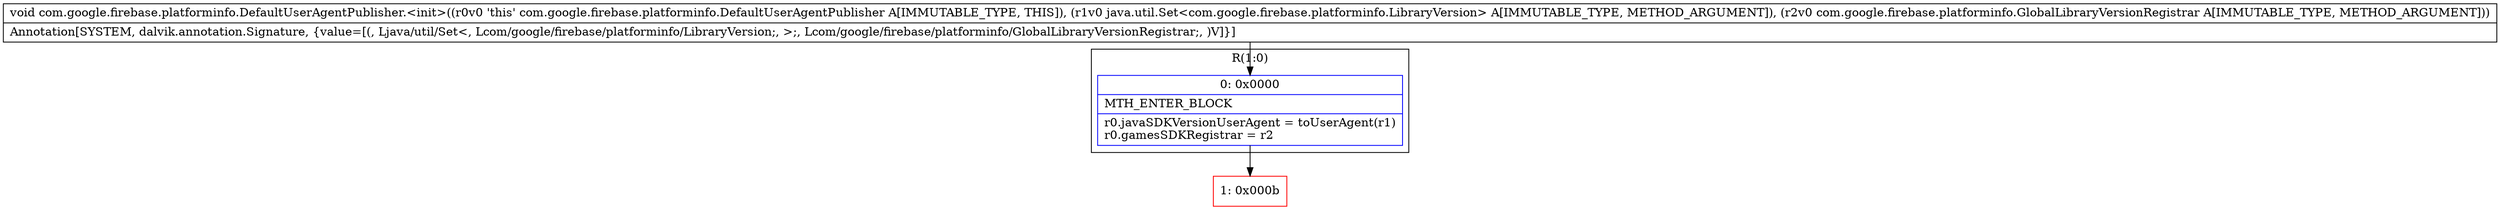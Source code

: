 digraph "CFG forcom.google.firebase.platforminfo.DefaultUserAgentPublisher.\<init\>(Ljava\/util\/Set;Lcom\/google\/firebase\/platforminfo\/GlobalLibraryVersionRegistrar;)V" {
subgraph cluster_Region_1672469938 {
label = "R(1:0)";
node [shape=record,color=blue];
Node_0 [shape=record,label="{0\:\ 0x0000|MTH_ENTER_BLOCK\l|r0.javaSDKVersionUserAgent = toUserAgent(r1)\lr0.gamesSDKRegistrar = r2\l}"];
}
Node_1 [shape=record,color=red,label="{1\:\ 0x000b}"];
MethodNode[shape=record,label="{void com.google.firebase.platforminfo.DefaultUserAgentPublisher.\<init\>((r0v0 'this' com.google.firebase.platforminfo.DefaultUserAgentPublisher A[IMMUTABLE_TYPE, THIS]), (r1v0 java.util.Set\<com.google.firebase.platforminfo.LibraryVersion\> A[IMMUTABLE_TYPE, METHOD_ARGUMENT]), (r2v0 com.google.firebase.platforminfo.GlobalLibraryVersionRegistrar A[IMMUTABLE_TYPE, METHOD_ARGUMENT]))  | Annotation[SYSTEM, dalvik.annotation.Signature, \{value=[(, Ljava\/util\/Set\<, Lcom\/google\/firebase\/platforminfo\/LibraryVersion;, \>;, Lcom\/google\/firebase\/platforminfo\/GlobalLibraryVersionRegistrar;, )V]\}]\l}"];
MethodNode -> Node_0;
Node_0 -> Node_1;
}

